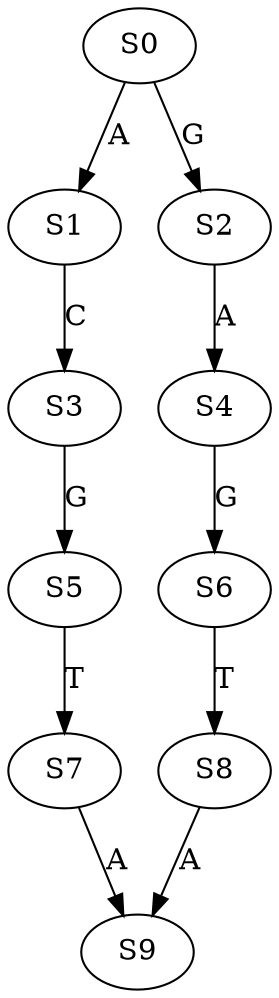 strict digraph  {
	S0 -> S1 [ label = A ];
	S0 -> S2 [ label = G ];
	S1 -> S3 [ label = C ];
	S2 -> S4 [ label = A ];
	S3 -> S5 [ label = G ];
	S4 -> S6 [ label = G ];
	S5 -> S7 [ label = T ];
	S6 -> S8 [ label = T ];
	S7 -> S9 [ label = A ];
	S8 -> S9 [ label = A ];
}
